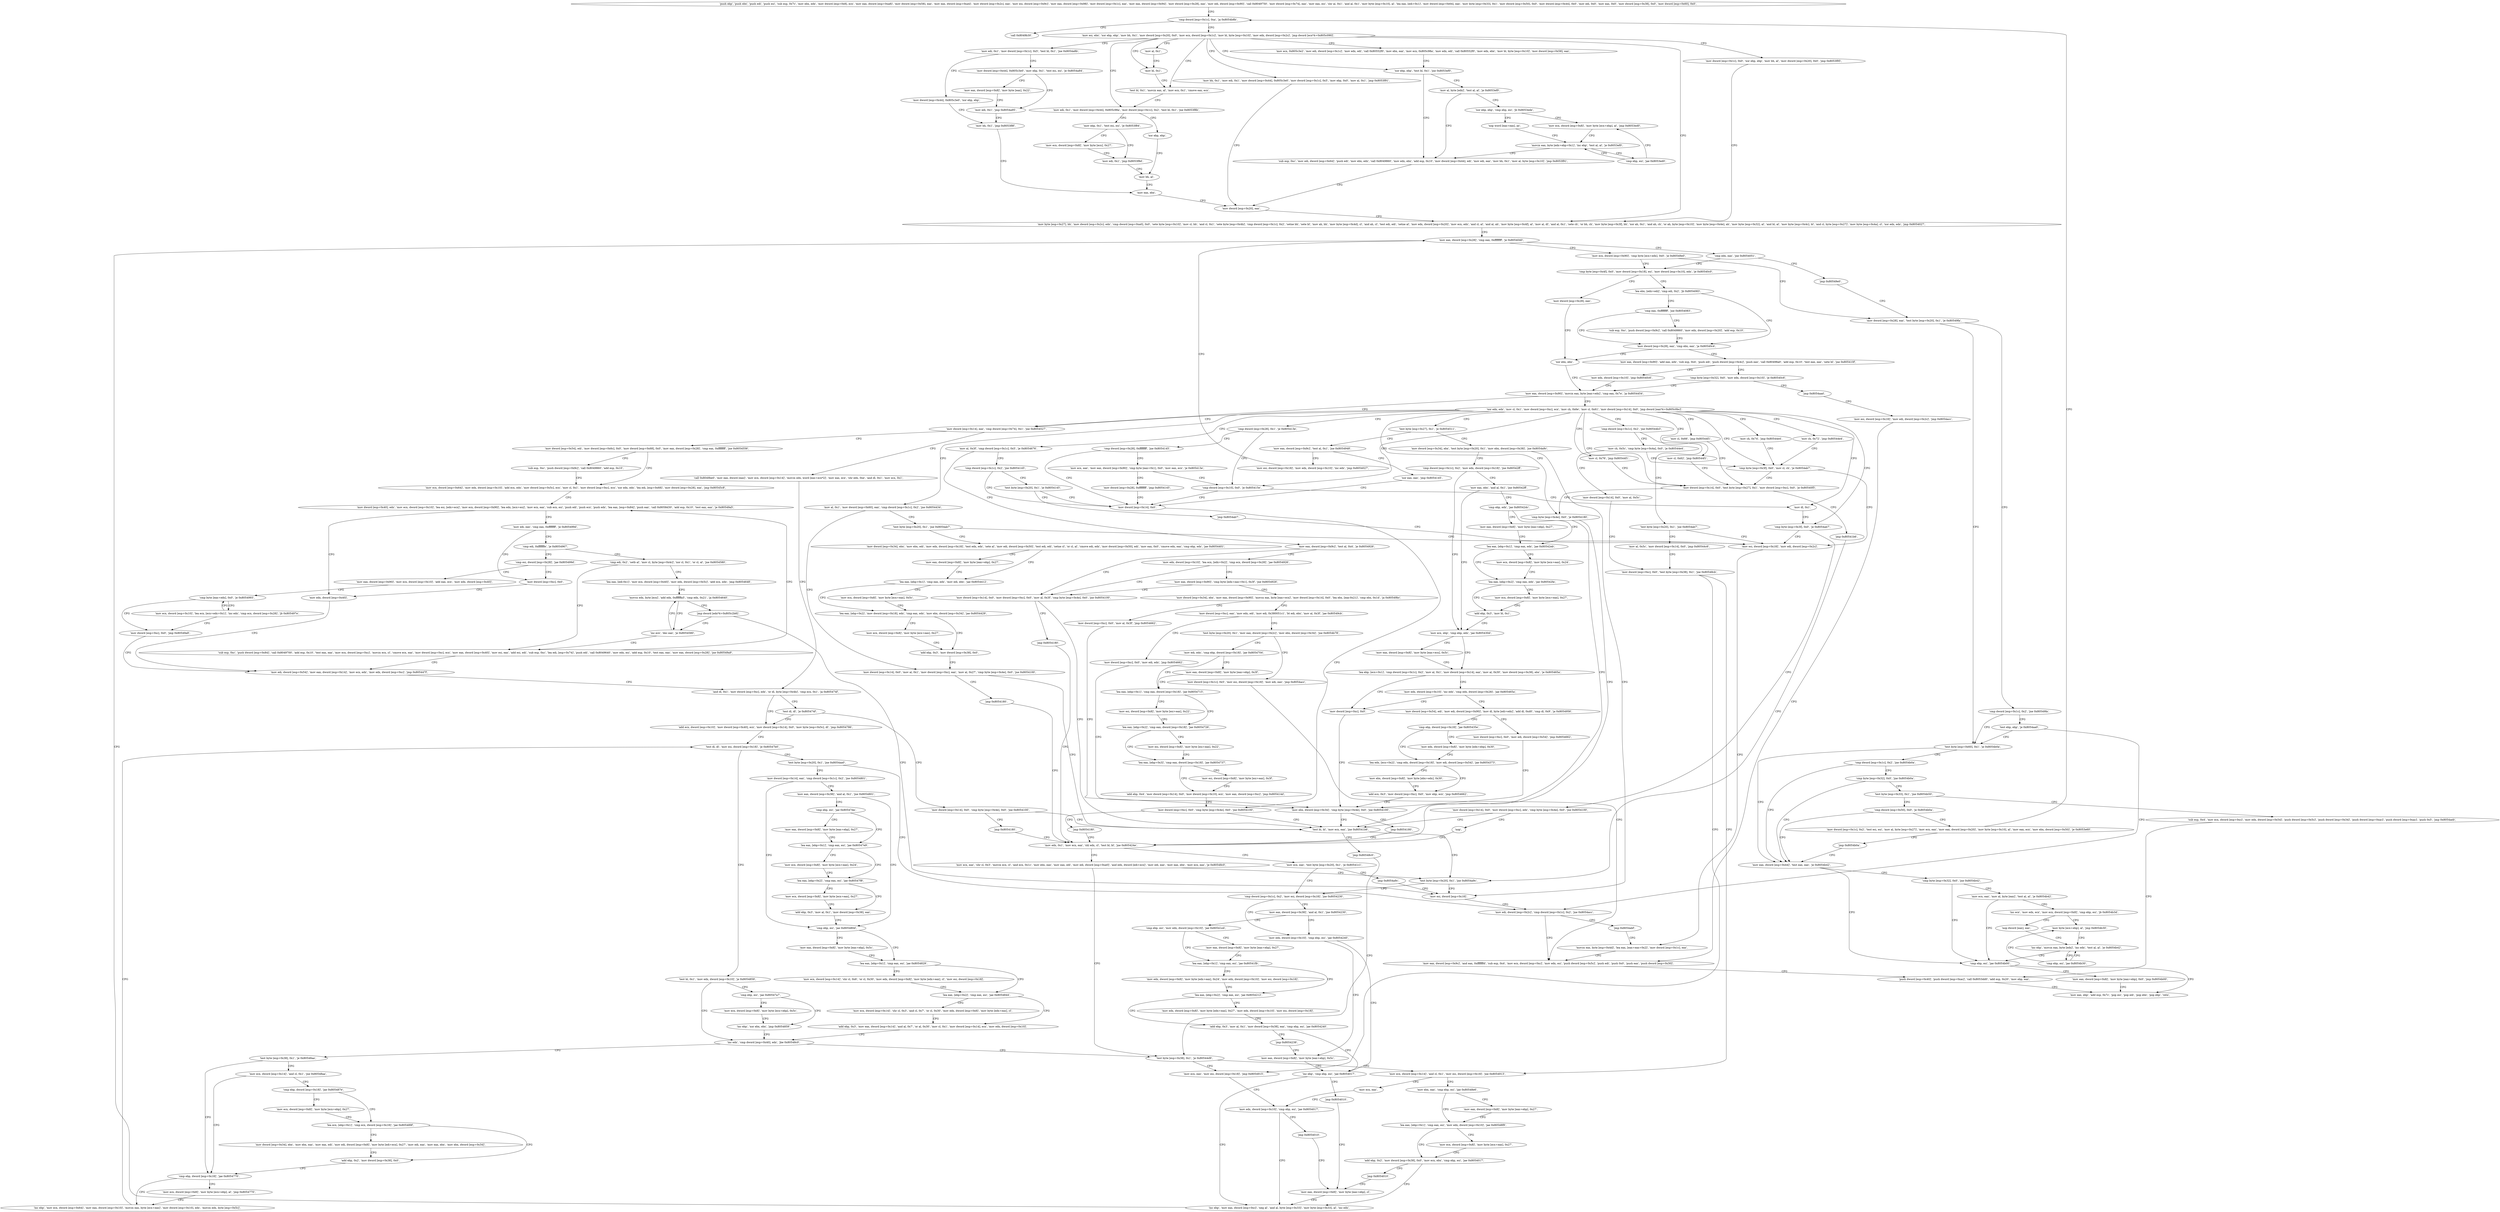 digraph "func" {
"134561232" [label = "'push ebp', 'push ebx', 'push edi', 'push esi', 'sub esp, 0x7c', 'mov ebx, edx', 'mov dword [esp+0x8], ecx', 'mov eax, dword [esp+0xa8]', 'mov dword [esp+0x58], eax', 'mov eax, dword [esp+0xa4]', 'mov dword [esp+0x2c], eax', 'mov esi, dword [esp+0x9c]', 'mov eax, dword [esp+0x98]', 'mov dword [esp+0x1c], eax', 'mov eax, dword [esp+0x94]', 'mov dword [esp+0x28], eax', 'mov edi, dword [esp+0x90]', 'call 0x8049750', 'mov dword [esp+0x74], eax', 'mov eax, esi', 'shr al, 0x1', 'and al, 0x1', 'mov byte [esp+0x10], al', 'lea eax, [edi+0x1]', 'mov dword [esp+0x64], eax', 'mov byte [esp+0x33], 0x1', 'mov dword [esp+0x50], 0x0', 'mov dword [esp+0x44], 0x0', 'mov edi, 0x0', 'mov eax, 0x0', 'mov dword [esp+0x38], 0x0', 'mov dword [esp+0x60], 0x0', " ]
"134561376" [label = "'cmp dword [esp+0x1c], 0xa', 'ja 0x8054b8b', " ]
"134564747" [label = "'call 0x8049b30', " ]
"134561387" [label = "'mov esi, ebx', 'xor ebp, ebp', 'mov bh, 0x1', 'mov dword [esp+0x20], 0x0', 'mov ecx, dword [esp+0x1c]', 'mov bl, byte [esp+0x10]', 'mov edx, dword [esp+0x2c]', 'jmp dword [ecx*4+0x805c090]', " ]
"134561420" [label = "'mov ecx, 0x805c3e2', 'mov edi, dword [esp+0x1c]', 'mov edx, edi', 'call 0x80552f0', 'mov ebx, eax', 'mov ecx, 0x805c98a', 'mov edx, edi', 'call 0x80552f0', 'mov edx, ebx', 'mov bl, byte [esp+0x10]', 'mov dword [esp+0x58], eax', " ]
"134561460" [label = "'xor ebp, ebp', 'test bl, 0x1', 'jne 0x8053ef0', " ]
"134561554" [label = "'mov bh, 0x1', 'mov edi, 0x1', 'mov dword [esp+0x44], 0x805c3e0', 'mov dword [esp+0x1c], 0x5', 'mov ebp, 0x0', 'mov al, 0x1', 'jmp 0x8053f91', " ]
"134561586" [label = "'mov dword [esp+0x1c], 0x0', 'xor ebp, ebp', 'mov bh, al', 'mov dword [esp+0x20], 0x0', 'jmp 0x8053f95', " ]
"134561608" [label = "'mov al, 0x1', " ]
"134561610" [label = "'mov bl, 0x1', " ]
"134561612" [label = "'test bl, 0x1', 'movzx eax, al', 'mov ecx, 0x1', 'cmove eax, ecx', " ]
"134561626" [label = "'mov edi, 0x1', 'mov dword [esp+0x44], 0x805c98a', 'mov dword [esp+0x1c], 0x2', 'test bl, 0x1', 'jne 0x8053f8b', " ]
"134561685" [label = "'mov byte [esp+0x27], bh', 'mov dword [esp+0x2c], edx', 'cmp dword [esp+0xa0], 0x0', 'sete byte [esp+0x10]', 'mov cl, bh', 'and cl, 0x1', 'sete byte [esp+0x4b]', 'cmp dword [esp+0x1c], 0x2', 'setne bh', 'sete bl', 'mov ah, bh', 'mov byte [esp+0x4d], cl', 'and ah, cl', 'test edi, edi', 'setne al', 'mov edx, dword [esp+0x20]', 'mov ecx, edx', 'and cl, al', 'and al, ah', 'mov byte [esp+0x4f], al', 'mov al, dl', 'and al, 0x1', 'sete ch', 'or bh, ch', 'mov byte [esp+0x3f], bh', 'xor ah, 0x1', 'and ah, ch', 'or ah, byte [esp+0x10]', 'mov byte [esp+0x4e], ah', 'mov byte [esp+0x32], al', 'and bl, al', 'mov byte [esp+0x4c], bl', 'and cl, byte [esp+0x27]', 'mov byte [esp+0x4a], cl', 'xor edx, edx', 'jmp 0x8054027', " ]
"134564442" [label = "'mov edi, 0x1', 'mov dword [esp+0x1c], 0x5', 'test bl, 0x1', 'jne 0x8054a8b', " ]
"134561520" [label = "'sub esp, 0xc', 'mov edi, dword [esp+0x64]', 'push edi', 'mov ebx, edx', 'call 0x8049860', 'mov edx, ebx', 'add esp, 0x10', 'mov dword [esp+0x44], edi', 'mov edi, eax', 'mov bh, 0x1', 'mov al, byte [esp+0x10]', 'jmp 0x8053f91', " ]
"134561467" [label = "'mov al, byte [edx]', 'test al, al', 'je 0x8053ef0', " ]
"134561681" [label = "'mov dword [esp+0x20], eax', " ]
"134561675" [label = "'xor ebp, ebp', " ]
"134561652" [label = "'mov ebp, 0x1', 'test esi, esi', 'je 0x8053f84', " ]
"134561831" [label = "'mov eax, dword [esp+0x28]', 'cmp eax, 0xffffffff', 'je 0x8054040', " ]
"134564491" [label = "'mov dword [esp+0x44], 0x805c3e0', 'xor ebp, ebp', " ]
"134564460" [label = "'mov dword [esp+0x44], 0x805c3e0', 'mov ebp, 0x1', 'test esi, esi', 'je 0x8054a84', " ]
"134561473" [label = "'xor ebp, ebp', 'cmp ebp, esi', 'jb 0x8053ede', " ]
"134561677" [label = "'mov bh, al', " ]
"134561668" [label = "'mov edi, 0x1', 'jmp 0x8053f8d', " ]
"134561661" [label = "'mov ecx, dword [esp+0x8]', 'mov byte [ecx], 0x27', " ]
"134561856" [label = "'mov ecx, dword [esp+0x90]', 'cmp byte [ecx+edx], 0x0', 'je 0x80549e0', " ]
"134561840" [label = "'cmp edx, eax', 'jne 0x8054051', " ]
"134564501" [label = "'mov bh, 0x1', 'jmp 0x8053f8f', " ]
"134564484" [label = "'mov edi, 0x1', 'jmp 0x8054a95', " ]
"134564477" [label = "'mov eax, dword [esp+0x8]', 'mov byte [eax], 0x22', " ]
"134561502" [label = "'mov ecx, dword [esp+0x8]', 'mov byte [ecx+ebp], al', 'jmp 0x8053ed0', " ]
"134561479" [label = "'nop word [eax+eax], ax', " ]
"134564320" [label = "'mov dword [esp+0x28], eax', 'test byte [esp+0x20], 0x1', 'je 0x80549fa', " ]
"134561873" [label = "'cmp byte [esp+0x4f], 0x0', 'mov dword [esp+0x18], esi', 'mov dword [esp+0x10], edx', 'je 0x80540c0', " ]
"134561844" [label = "'jmp 0x80549e0', " ]
"134561679" [label = "'mov eax, ebx', " ]
"134561488" [label = "'movzx eax, byte [edx+ebp+0x1]', 'inc ebp', 'test al, al', 'je 0x8053ef0', " ]
"134564346" [label = "'test byte [esp+0x60], 0x1', 'je 0x8054b0a', " ]
"134564331" [label = "'cmp dword [esp+0x1c], 0x2', 'jne 0x80549fa', " ]
"134561984" [label = "'mov dword [esp+0x28], eax', " ]
"134561888" [label = "'lea ebx, [edx+edi]', 'cmp edi, 0x2', 'jb 0x8054083', " ]
"134561498" [label = "'cmp ebp, esi', 'jae 0x8053ed0', " ]
"134564618" [label = "'mov eax, dword [esp+0x44]', 'test eax, eax', 'je 0x8054b42', " ]
"134564357" [label = "'cmp dword [esp+0x1c], 0x2', 'jne 0x8054b0a', " ]
"134564338" [label = "'test ebp, ebp', 'je 0x8054aa0', " ]
"134561988" [label = "'xor ebx, ebx', " ]
"134561923" [label = "'mov dword [esp+0x28], eax', 'cmp ebx, eax', 'ja 0x80540c4', " ]
"134561896" [label = "'cmp eax, 0xffffffff', 'jne 0x8054083', " ]
"134564674" [label = "'cmp ebp, esi', 'jae 0x8054b00', " ]
"134564626" [label = "'cmp byte [esp+0x32], 0x0', 'jne 0x8054b42', " ]
"134564368" [label = "'cmp byte [esp+0x32], 0x0', 'jne 0x8054b0a', " ]
"134564512" [label = "'mov edi, dword [esp+0x2c]', 'cmp dword [esp+0x1c], 0x2', 'jne 0x8054acc', " ]
"134562900" [label = "'mov dword [esp+0x14], eax', 'cmp dword [esp+0x74], 0x1', 'jne 0x8054527', " ]
"134563111" [label = "'mov dword [esp+0x54], edi', 'mov dword [esp+0x6c], 0x0', 'mov dword [esp+0x68], 0x0', 'mov eax, dword [esp+0x28]', 'cmp eax, 0xffffffff', 'jne 0x8054556', " ]
"134562915" [label = "'call 0x8049be0', 'mov eax, dword [eax]', 'mov ecx, dword [esp+0x14]', 'movzx edx, word [eax+ecx*2]', 'mov eax, ecx', 'shr edx, 0xe', 'and dl, 0x1', 'mov ecx, 0x1', " ]
"134562010" [label = "'xor edx, edx', 'mov cl, 0x1', 'mov dword [esp+0xc], ecx', 'mov ch, 0x6e', 'mov cl, 0x61', 'mov dword [esp+0x14], 0x0', 'jmp dword [eax*4+0x805c0bc]', " ]
"134562037" [label = "'cmp byte [esp+0x4e], 0x0', 'je 0x8054180', " ]
"134562069" [label = "'cmp dword [esp+0x28], 0x1', 'je 0x805413e', " ]
"134562110" [label = "'cmp dword [esp+0x10], 0x0', 'je 0x805415e', " ]
"134562142" [label = "'mov dl, 0x1', " ]
"134562144" [label = "'cmp byte [esp+0x3f], 0x0', 'je 0x8054ab7', " ]
"134562400" [label = "'cmp dword [esp+0x1c], 0x2', 'jne 0x80544b3', " ]
"134562437" [label = "'mov cl, 0x66', 'jmp 0x80544f1', " ]
"134562444" [label = "'mov ch, 0x74', 'jmp 0x80544e4', " ]
"134562451" [label = "'mov cl, 0x62', 'jmp 0x80544f1', " ]
"134562458" [label = "'mov ch, 0x72', 'jmp 0x80544e4', " ]
"134562465" [label = "'test byte [esp+0x27], 0x1', 'je 0x8054511', " ]
"134562693" [label = "'mov al, 0x3f', 'cmp dword [esp+0x1c], 0x5', 'je 0x8054676', " ]
"134562733" [label = "'mov cl, 0x76', 'jmp 0x80544f1', " ]
"134562740" [label = "'mov al, 0x1', 'mov dword [esp+0x60], eax', 'cmp dword [esp+0x1c], 0x2', 'jne 0x8054434', " ]
"134563044" [label = "'cmp byte [esp+0x3f], 0x0', 'mov cl, ch', 'je 0x8054ab7', " ]
"134563057" [label = "'mov dword [esp+0x14], 0x0', 'test byte [esp+0x27], 0x1', 'mov dword [esp+0xc], 0x0', 'je 0x80540f5', " ]
"134561931" [label = "'mov eax, dword [esp+0x90]', 'add eax, edx', 'sub esp, 0x4', 'push edi', 'push dword [esp+0x4c]', 'push eax', 'call 0x80498a0', 'add esp, 0x10', 'test eax, eax', 'sete bl', 'jne 0x805410f', " ]
"134561901" [label = "'sub esp, 0xc', 'push dword [esp+0x9c]', 'call 0x8049860', 'mov edx, dword [esp+0x20]', 'add esp, 0x10', " ]
"134564608" [label = "'mov eax, ebp', 'add esp, 0x7c', 'pop esi', 'pop edi', 'pop ebx', 'pop ebp', 'retn', " ]
"134564678" [label = "'mov eax, dword [esp+0x8]', 'mov byte [eax+ebp], 0x0', 'jmp 0x8054b00', " ]
"134564633" [label = "'mov ecx, eax', 'mov al, byte [eax]', 'test al, al', 'je 0x8054b42', " ]
"134564379" [label = "'test byte [esp+0x33], 0x1', 'jne 0x8054b50', " ]
"134564556" [label = "'mov eax, dword [esp+0x9c]', 'and eax, 0xfffffffd', 'sub esp, 0x4', 'mov ecx, dword [esp+0xc]', 'mov edx, esi', 'push dword [esp+0x5c]', 'push edi', 'push 0x0', 'push eax', 'push dword [esp+0x30]', " ]
"134564523" [label = "'jmp 0x8054abf', " ]
"134563158" [label = "'mov ecx, dword [esp+0x64]', 'mov edx, dword [esp+0x10]', 'add ecx, edx', 'mov dword [esp+0x5c], ecx', 'mov cl, 0x1', 'mov dword [esp+0xc], ecx', 'xor edx, edx', 'lea edi, [esp+0x68]', 'mov dword [esp+0x28], eax', 'jmp 0x80545c8', " ]
"134563140" [label = "'sub esp, 0xc', 'push dword [esp+0x9c]', 'call 0x8049860', 'add esp, 0x10', " ]
"134562943" [label = "'and dl, 0x1', 'mov dword [esp+0xc], edx', 'or dl, byte [esp+0x4b]', 'cmp ecx, 0x1', 'ja 0x805474f', " ]
"134562176" [label = "'mov edx, 0x1', 'mov ecx, eax', 'shl edx, cl', 'test bl, bl', 'jne 0x805424e', " ]
"134562048" [label = "'test bl, bl', 'mov ecx, eax', 'jne 0x80541b6', " ]
"134562076" [label = "'cmp dword [esp+0x28], 0xffffffff', 'jne 0x8054145', " ]
"134562117" [label = "'mov dword [esp+0x14], 0x0', " ]
"134564535" [label = "'mov esi, dword [esp+0x18]', 'mov edi, dword [esp+0x2c]', " ]
"134562155" [label = "'mov dword [esp+0x14], 0x0', 'mov dword [esp+0xc], edx', 'cmp byte [esp+0x4e], 0x0', 'jne 0x8054100', " ]
"134562995" [label = "'mov ch, 0x5c', 'cmp byte [esp+0x4a], 0x0', 'je 0x80544e4', " ]
"134562411" [label = "'test byte [esp+0x20], 0x1', 'jne 0x8054ab7', " ]
"134563089" [label = "'mov eax, dword [esp+0x9c]', 'test al, 0x1', 'jne 0x8054948', " ]
"134562476" [label = "'mov dword [esp+0x34], ebx', 'test byte [esp+0x20], 0x1', 'mov ebx, dword [esp+0x38]', 'jne 0x8054a9c', " ]
"134563446" [label = "'mov eax, dword [esp+0x9c]', 'test al, 0x4', 'je 0x8054926', " ]
"134562706" [label = "'cmp dword [esp+0x1c], 0x2', 'jne 0x8054145', " ]
"134562868" [label = "'mov dword [esp+0x14], 0x0', 'mov al, 0x1', 'mov dword [esp+0xc], eax', 'mov al, 0x27', 'cmp byte [esp+0x4e], 0x0', 'jne 0x8054100', " ]
"134562753" [label = "'test byte [esp+0x20], 0x1', 'jne 0x8054ab7', " ]
"134563084" [label = "'jmp 0x80541b6', " ]
"134561990" [label = "'mov eax, dword [esp+0x90]', 'movzx eax, byte [eax+edx]', 'cmp eax, 0x7e', 'ja 0x8054454', " ]
"134562063" [label = "'mov edx, dword [esp+0x10]', 'jmp 0x80540c6', " ]
"134561964" [label = "'cmp byte [esp+0x32], 0x0', 'mov edx, dword [esp+0x10]', 'je 0x80540c6', " ]
"134564641" [label = "'inc ecx', 'mov edx, ecx', 'mov ecx, dword [esp+0x8]', 'cmp ebp, esi', 'jb 0x8054b3d', " ]
"134564688" [label = "'sub esp, 0x4', 'mov ecx, dword [esp+0xc]', 'mov edx, dword [esp+0x54]', 'push dword [esp+0x5c]', 'push dword [esp+0x34]', 'push dword [esp+0xac]', 'push dword [esp+0xac]', 'push 0x5', 'jmp 0x8054aeb', " ]
"134564390" [label = "'cmp dword [esp+0x50], 0x0', 'je 0x8054b0a', " ]
"134564587" [label = "'push dword [esp+0x40]', 'push dword [esp+0xac]', 'call 0x8053dd0', 'add esp, 0x20', 'mov ebp, eax', " ]
"134564543" [label = "'movzx eax, byte [esp+0x4d]', 'lea eax, [eax+eax+0x2]', 'mov dword [esp+0x1c], eax', " ]
"134563272" [label = "'mov dword [esp+0x40], edx', 'mov ecx, dword [esp+0x10]', 'lea esi, [edx+ecx]', 'mov ecx, dword [esp+0x90]', 'lea edx, [ecx+esi]', 'mov ecx, eax', 'sub ecx, esi', 'push edi', 'push ecx', 'push edx', 'lea eax, [esp+0x84]', 'push eax', 'call 0x8058d30', 'add esp, 0x10', 'test eax, eax', 'je 0x80549a5', " ]
"134563663" [label = "'add ecx, dword [esp+0x10]', 'mov dword [esp+0x40], ecx', 'mov dword [esp+0x14], 0x0', 'mov byte [esp+0x5c], dl', 'jmp 0x8054786', " ]
"134563718" [label = "'test dl, dl', 'mov esi, dword [esp+0x18]', 'je 0x80547b0', " ]
"134562963" [label = "'test dl, dl', 'je 0x805474f', " ]
"134562971" [label = "'mov dword [esp+0x14], 0x0', 'cmp byte [esp+0x4e], 0x0', 'jne 0x8054100', " ]
"134562382" [label = "'mov ecx, eax', 'test byte [esp+0x20], 0x1', 'je 0x80541c1', " ]
"134562193" [label = "'mov ecx, eax', 'shr cl, 0x3', 'movzx ecx, cl', 'and ecx, 0x1c', 'mov ebx, eax', 'mov eax, edi', 'mov edi, dword [esp+0xa0]', 'and edx, dword [edi+ecx]', 'mov edi, eax', 'mov eax, ebx', 'mov ecx, eax', 'je 0x80548c0', " ]
"134562230" [label = "'test byte [esp+0x20], 0x1', 'jne 0x8054a9c', " ]
"134562058" [label = "'jmp 0x80548c0', " ]
"134562083" [label = "'mov ecx, eax', 'mov eax, dword [esp+0x90]', 'cmp byte [eax+0x1], 0x0', 'mov eax, ecx', 'je 0x805413e', " ]
"134562125" [label = "'mov dword [esp+0xc], 0x0', 'cmp byte [esp+0x4e], 0x0', 'jne 0x8054100', " ]
"134562174" [label = "'nop', " ]
"134563004" [label = "'mov dword [esp+0x14], 0x0', 'mov al, 0x5c', " ]
"134562422" [label = "'mov al, 0x5c', 'mov dword [esp+0x14], 0x0', 'jmp 0x80544c6', " ]
"134564168" [label = "'mov esi, dword [esp+0x18]', 'mov edx, dword [esp+0x10]', 'inc edx', 'jmp 0x8054027', " ]
"134563104" [label = "'xor eax, eax', 'jmp 0x8054145', " ]
"134564508" [label = "'mov esi, dword [esp+0x18]', " ]
"134562495" [label = "'cmp dword [esp+0x1c], 0x2', 'mov edx, dword [esp+0x18]', 'jne 0x80542ff', " ]
"134564134" [label = "'mov dword [esp+0x14], 0x0', 'mov dword [esp+0xc], 0x0', 'mov al, 0x3f', 'cmp byte [esp+0x4e], 0x0', 'jne 0x8054100', " ]
"134563461" [label = "'mov edx, dword [esp+0x10]', 'lea ecx, [edx+0x2]', 'cmp ecx, dword [esp+0x28]', 'jae 0x8054926', " ]
"134562717" [label = "'test byte [esp+0x20], 0x1', 'je 0x8054145', " ]
"134562895" [label = "'jmp 0x8054180', " ]
"134562764" [label = "'mov dword [esp+0x34], ebx', 'mov ebx, edi', 'mov edx, dword [esp+0x18]', 'test edx, edx', 'sete al', 'mov edi, dword [esp+0x50]', 'test edi, edi', 'setne cl', 'or cl, al', 'cmove edi, edx', 'mov dword [esp+0x50], edi', 'mov eax, 0x0', 'cmove edx, eax', 'cmp ebp, edx', 'jae 0x8054401', " ]
"134561975" [label = "'jmp 0x8054aad', " ]
"134564669" [label = "'mov byte [ecx+ebp], al', 'jmp 0x8054b30', " ]
"134564652" [label = "'nop dword [eax], eax', " ]
"134564401" [label = "'mov dword [esp+0x1c], 0x2', 'test esi, esi', 'mov al, byte [esp+0x27]', 'mov ecx, eax', 'mov eax, dword [esp+0x20]', 'mov byte [esp+0x10], al', 'mov eax, ecx', 'mov ebx, dword [esp+0x50]', 'je 0x8053e60', " ]
"134564261" [label = "'mov edx, dword [esp+0x40]', " ]
"134563324" [label = "'mov edi, eax', 'cmp eax, 0xffffffff', 'je 0x805499d', " ]
"134563760" [label = "'test byte [esp+0x20], 0x1', 'jne 0x8054aa0', " ]
"134563726" [label = "'test bl, 0x1', 'mov edx, dword [esp+0x10]', 'je 0x8054859', " ]
"134562990" [label = "'jmp 0x8054180', " ]
"134562241" [label = "'cmp dword [esp+0x1c], 0x2', 'mov esi, dword [esp+0x18]', 'jne 0x8054230', " ]
"134562395" [label = "'jmp 0x8054a9c', " ]
"134564032" [label = "'test byte [esp+0x38], 0x1', 'je 0x80544d9', " ]
"134562100" [label = "'mov dword [esp+0x28], 0xffffffff', 'jmp 0x8054145', " ]
"134562140" [label = "'jmp 0x8054180', " ]
"134563014" [label = "'mov dword [esp+0xc], 0x0', 'test byte [esp+0x38], 0x1', 'jne 0x80548cb', " ]
"134562559" [label = "'mov ecx, ebp', 'cmp ebp, edx', 'jae 0x805430d', " ]
"134562506" [label = "'mov eax, ebx', 'and al, 0x1', 'jne 0x80542ff', " ]
"134564163" [label = "'jmp 0x8054180', " ]
"134563478" [label = "'mov eax, dword [esp+0x90]', 'cmp byte [edx+eax+0x1], 0x3f', 'jne 0x8054926', " ]
"134562728" [label = "'jmp 0x8054ab7', " ]
"134562817" [label = "'lea eax, [ebp+0x1]', 'cmp eax, edx', 'mov edi, ebx', 'jae 0x8054412', " ]
"134562809" [label = "'mov eax, dword [esp+0x8]', 'mov byte [eax+ebp], 0x27', " ]
"134564525" [label = "'mov esi, dword [esp+0x18]', 'mov edi, dword [esp+0x2c]', 'jmp 0x8054acc', " ]
"134564656" [label = "'inc ebp', 'movzx eax, byte [edx]', 'inc edx', 'test al, al', 'je 0x8054b42', " ]
"134564437" [label = "'jmp 0x8054b0a', " ]
"134564265" [label = "'mov edi, dword [esp+0x54]', 'mov eax, dword [esp+0x14]', 'mov ecx, edx', 'mov edx, dword [esp+0xc]', 'jmp 0x805447f', " ]
"134564253" [label = "'mov dword [esp+0xc], 0x0', " ]
"134563335" [label = "'cmp edi, 0xfffffffe', 'je 0x8054967', " ]
"134563771" [label = "'mov dword [esp+0x14], eax', 'cmp dword [esp+0x1c], 0x2', 'jne 0x8054801', " ]
"134563929" [label = "'inc edx', 'cmp dword [esp+0x40], edx', 'jbe 0x80548c0', " ]
"134563739" [label = "'cmp ebp, esi', 'jae 0x80547a7', " ]
"134562352" [label = "'mov edx, dword [esp+0x10]', 'cmp ebp, esi', 'jae 0x8054240', " ]
"134562252" [label = "'mov eax, dword [esp+0x38]', 'and al, 0x1', 'jne 0x8054230', " ]
"134563033" [label = "'mov ecx, eax', 'mov esi, dword [esp+0x18]', 'jmp 0x8054915', " ]
"134564043" [label = "'mov ecx, dword [esp+0x14]', 'and cl, 0x1', 'mov esi, dword [esp+0x18]', 'jne 0x8054913', " ]
"134564115" [label = "'mov ecx, eax', " ]
"134564056" [label = "'mov ebx, eax', 'cmp ebp, esi', 'jae 0x80548e6', " ]
"134564117" [label = "'mov edx, dword [esp+0x10]', 'cmp ebp, esi', 'jae 0x8054017', " ]
"134562573" [label = "'lea ebp, [ecx+0x1]', 'cmp dword [esp+0x1c], 0x2', 'mov al, 0x1', 'mov dword [esp+0x14], eax', 'mov al, 0x30', 'mov dword [esp+0x38], ebx', 'je 0x805465a', " ]
"134562565" [label = "'mov eax, dword [esp+0x8]', 'mov byte [eax+ecx], 0x5c', " ]
"134562512" [label = "'cmp ebp, edx', 'jae 0x80542dc', " ]
"134563496" [label = "'mov dword [esp+0x34], ebx', 'mov eax, dword [esp+0x90]', 'movsx eax, byte [eax+ecx]', 'mov dword [esp+0x14], 0x0', 'lea ebx, [eax-0x21]', 'cmp ebx, 0x1d', 'ja 0x80549bc', " ]
"134562834" [label = "'lea eax, [ebp+0x2]', 'mov dword [esp+0x18], edx', 'cmp eax, edx', 'mov ebx, dword [esp+0x34]', 'jae 0x8054429', " ]
"134562826" [label = "'mov ecx, dword [esp+0x8]', 'mov byte [ecx+eax], 0x5c', " ]
"134564665" [label = "'cmp ebp, esi', 'jae 0x8054b30', " ]
"134564199" [label = "'cmp esi, dword [esp+0x28]', 'jae 0x805499d', " ]
"134563344" [label = "'cmp edi, 0x2', 'setb al', 'mov cl, byte [esp+0x4c]', 'xor cl, 0x1', 'or cl, al', 'jne 0x8054580', " ]
"134563841" [label = "'cmp ebp, esi', 'jae 0x805480d', " ]
"134563782" [label = "'mov eax, dword [esp+0x38]', 'and al, 0x1', 'jne 0x8054801', " ]
"134563936" [label = "'test byte [esp+0x38], 0x1', 'je 0x80548aa', " ]
"134563751" [label = "'inc ebp', 'xor ebx, ebx', 'jmp 0x8054859', " ]
"134563743" [label = "'mov ecx, dword [esp+0x8]', 'mov byte [ecx+ebp], 0x5c', " ]
"134562368" [label = "'inc ebp', 'cmp ebp, esi', 'jae 0x8054017', " ]
"134562360" [label = "'mov eax, dword [esp+0x8]', 'mov byte [eax+ebp], 0x5c', " ]
"134562260" [label = "'cmp ebp, esi', 'mov edx, dword [esp+0x10]', 'jae 0x80541e4', " ]
"134564070" [label = "'lea eax, [ebp+0x1]', 'cmp eax, esi', 'mov edx, dword [esp+0x10]', 'jae 0x80548f9', " ]
"134564062" [label = "'mov eax, dword [esp+0x8]', 'mov byte [eax+ebp], 0x27', " ]
"134561815" [label = "'inc ebp', 'mov eax, dword [esp+0xc]', 'neg al', 'and al, byte [esp+0x33]', 'mov byte [esp+0x33], al', 'inc edx', " ]
"134564129" [label = "'jmp 0x8054010', " ]
"134563418" [label = "'mov dword [esp+0xc], 0x0', " ]
"134562599" [label = "'mov edx, dword [esp+0x10]', 'inc edx', 'cmp edx, dword [esp+0x28]', 'jae 0x805465a', " ]
"134562524" [label = "'lea eax, [ebp+0x1]', 'cmp eax, edx', 'jae 0x80542eb', " ]
"134562516" [label = "'mov eax, dword [esp+0x8]', 'mov byte [eax+ebp], 0x27', " ]
"134564284" [label = "'mov dword [esp+0xc], 0x0', 'mov al, 0x3f', 'jmp 0x8054662', " ]
"134563531" [label = "'mov dword [esp+0xc], eax', 'mov edx, edi', 'mov edi, 0x380051c1', 'bt edi, ebx', 'mov al, 0x3f', 'jae 0x80549cb', " ]
"134562857" [label = "'add ebp, 0x3', 'mov dword [esp+0x38], 0x0', " ]
"134562849" [label = "'mov ecx, dword [esp+0x8]', 'mov byte [ecx+eax], 0x27', " ]
"134564205" [label = "'mov eax, dword [esp+0x90]', 'mov ecx, dword [esp+0x10]', 'add eax, ecx', 'mov edx, dword [esp+0x40]', " ]
"134563200" [label = "'sub esp, 0xc', 'push dword [esp+0x84]', 'call 0x8049700', 'add esp, 0x10', 'test eax, eax', 'mov ecx, dword [esp+0xc]', 'movzx ecx, cl', 'cmove ecx, eax', 'mov dword [esp+0xc], ecx', 'mov eax, dword [esp+0x40]', 'mov esi, eax', 'add esi, edi', 'sub esp, 0xc', 'lea edi, [esp+0x74]', 'push edi', 'call 0x8049640', 'mov edx, esi', 'add esp, 0x10', 'test eax, eax', 'mov eax, dword [esp+0x28]', 'jne 0x80549a9', " ]
"134563365" [label = "'lea eax, [edi-0x1]', 'mov ecx, dword [esp+0x40]', 'mov edx, dword [esp+0x5c]', 'add ecx, edx', 'jmp 0x8054648', " ]
"134563853" [label = "'lea eax, [ebp+0x1]', 'cmp eax, esi', 'jae 0x8054829', " ]
"134563845" [label = "'mov eax, dword [esp+0x8]', 'mov byte [eax+ebp], 0x5c', " ]
"134563790" [label = "'cmp ebp, esi', 'jae 0x80547da', " ]
"134564010" [label = "'cmp ebp, dword [esp+0x18]', 'jae 0x8054770', " ]
"134563943" [label = "'mov ecx, dword [esp+0x14]', 'and cl, 0x1', 'jne 0x80548aa', " ]
"134562377" [label = "'jmp 0x8054010', " ]
"134562276" [label = "'lea eax, [ebp+0x1]', 'cmp eax, esi', 'jae 0x80541fb', " ]
"134562268" [label = "'mov eax, dword [esp+0x8]', 'mov byte [eax+ebp], 0x27', " ]
"134561808" [label = "'mov eax, dword [esp+0x8]', 'mov byte [eax+ebp], cl', " ]
"134564089" [label = "'add ebp, 0x2', 'mov dword [esp+0x38], 0x0', 'mov ecx, ebx', 'cmp ebp, esi', 'jae 0x8054017', " ]
"134564081" [label = "'mov ecx, dword [esp+0x8]', 'mov byte [ecx+eax], 0x27', " ]
"134563426" [label = "'mov ebx, dword [esp+0x34]', 'cmp byte [esp+0x4e], 0x0', 'jne 0x8054100', " ]
"134562614" [label = "'mov dword [esp+0x54], edi', 'mov edi, dword [esp+0x90]', 'mov dl, byte [edi+edx]', 'add dl, 0xd0', 'cmp dl, 0x9', 'ja 0x8054956', " ]
"134562539" [label = "'lea eax, [ebp+0x2]', 'cmp eax, edx', 'jae 0x80542fa', " ]
"134562531" [label = "'mov ecx, dword [esp+0x8]', 'mov byte [ecx+eax], 0x24', " ]
"134564299" [label = "'mov dword [esp+0xc], 0x0', 'mov edi, edx', 'jmp 0x8054662', " ]
"134563553" [label = "'test byte [esp+0x20], 0x1', 'mov eax, dword [esp+0x2c]', 'mov ebx, dword [esp+0x34]', 'jne 0x8054b78', " ]
"134564222" [label = "'cmp byte [eax+edx], 0x0', 'je 0x8054993', " ]
"134563400" [label = "'movsx edx, byte [ecx]', 'add edx, 0xffffffa5', 'cmp edx, 0x21', 'ja 0x8054640', " ]
"134563881" [label = "'lea eax, [ebp+0x2]', 'cmp eax, esi', 'jae 0x8054844', " ]
"134563860" [label = "'mov ecx, dword [esp+0x14]', 'shr cl, 0x6', 'or cl, 0x30', 'mov edx, dword [esp+0x8]', 'mov byte [edx+eax], cl', 'mov esi, dword [esp+0x18]', " ]
"134563802" [label = "'lea eax, [ebp+0x1]', 'cmp eax, esi', 'jae 0x80547e9', " ]
"134563794" [label = "'mov eax, dword [esp+0x8]', 'mov byte [eax+ebp], 0x27', " ]
"134563696" [label = "'inc ebp', 'mov ecx, dword [esp+0x64]', 'mov eax, dword [esp+0x10]', 'movzx eax, byte [ecx+eax]', 'mov dword [esp+0x10], edx', 'movzx edx, byte [esp+0x5c]', " ]
"134564020" [label = "'mov ecx, dword [esp+0x8]', 'mov byte [ecx+ebp], al', 'jmp 0x8054770', " ]
"134563952" [label = "'cmp ebp, dword [esp+0x18]', 'jae 0x805487e', " ]
"134562299" [label = "'lea eax, [ebp+0x2]', 'cmp eax, esi', 'jae 0x8054212', " ]
"134562283" [label = "'mov edx, dword [esp+0x8]', 'mov byte [edx+eax], 0x24', 'mov edx, dword [esp+0x10]', 'mov esi, dword [esp+0x18]', " ]
"134564110" [label = "'jmp 0x8054010', " ]
"134563441" [label = "'jmp 0x8054180', " ]
"134564182" [label = "'mov dword [esp+0xc], 0x0', 'mov edi, dword [esp+0x54]', 'jmp 0x8054662', " ]
"134562640" [label = "'cmp ebp, dword [esp+0x18]', 'jae 0x805435e', " ]
"134562554" [label = "'add ebp, 0x3', 'mov bl, 0x1', " ]
"134562546" [label = "'mov ecx, dword [esp+0x8]', 'mov byte [ecx+eax], 0x27', " ]
"134564728" [label = "'mov dword [esp+0x1c], 0x5', 'mov esi, dword [esp+0x18]', 'mov edi, eax', 'jmp 0x8054acc', " ]
"134563572" [label = "'mov edi, edx', 'cmp ebp, dword [esp+0x18]', 'jae 0x8054704', " ]
"134564243" [label = "'mov dword [esp+0xc], 0x0', 'jmp 0x80549a9', " ]
"134564228" [label = "'mov ecx, dword [esp+0x10]', 'lea ecx, [ecx+edx+0x1]', 'inc edx', 'cmp ecx, dword [esp+0x28]', 'jb 0x805497e', " ]
"134563392" [label = "'inc ecx', 'dec eax', 'je 0x8054580', " ]
"134563411" [label = "'jmp dword [edx*4+0x805c2b8]', " ]
"134563908" [label = "'add ebp, 0x3', 'mov eax, dword [esp+0x14]', 'and al, 0x7', 'or al, 0x30', 'mov cl, 0x1', 'mov dword [esp+0x14], ecx', 'mov edx, dword [esp+0x10]', " ]
"134563888" [label = "'mov ecx, dword [esp+0x14]', 'shr cl, 0x3', 'and cl, 0x7', 'or cl, 0x30', 'mov edx, dword [esp+0x8]', 'mov byte [edx+eax], cl', " ]
"134563817" [label = "'lea eax, [ebp+0x2]', 'cmp eax, esi', 'jae 0x80547f8', " ]
"134563809" [label = "'mov ecx, dword [esp+0x8]', 'mov byte [ecx+eax], 0x24', " ]
"134563966" [label = "'lea ecx, [ebp+0x1]', 'cmp ecx, dword [esp+0x18]', 'jae 0x805489f', " ]
"134563958" [label = "'mov ecx, dword [esp+0x8]', 'mov byte [ecx+ebp], 0x27', " ]
"134562322" [label = "'add ebp, 0x3', 'mov al, 0x1', 'mov dword [esp+0x38], eax', 'cmp ebp, esi', 'jae 0x8054240', " ]
"134562306" [label = "'mov edx, dword [esp+0x8]', 'mov byte [edx+eax], 0x27', 'mov edx, dword [esp+0x10]', 'mov esi, dword [esp+0x18]', " ]
"134562654" [label = "'lea edx, [ecx+0x2]', 'cmp edx, dword [esp+0x18]', 'mov edi, dword [esp+0x54]', 'jae 0x8054373', " ]
"134562646" [label = "'mov edx, dword [esp+0x8]', 'mov byte [edx+ebp], 0x30', " ]
"134563588" [label = "'lea eax, [ebp+0x1]', 'cmp eax, dword [esp+0x18]', 'jae 0x8054715', " ]
"134563580" [label = "'mov eax, dword [esp+0x8]', 'mov byte [eax+ebp], 0x3f', " ]
"134563832" [label = "'add ebp, 0x3', 'mov al, 0x1', 'mov dword [esp+0x38], eax', " ]
"134563824" [label = "'mov ecx, dword [esp+0x8]', 'mov byte [ecx+eax], 0x27', " ]
"134563999" [label = "'add ebp, 0x2', 'mov dword [esp+0x38], 0x0', " ]
"134563975" [label = "'mov dword [esp+0x34], ebx', 'mov ebx, eax', 'mov eax, edi', 'mov edi, dword [esp+0x8]', 'mov byte [edi+ecx], 0x27', 'mov edi, eax', 'mov eax, ebx', 'mov ebx, dword [esp+0x34]', " ]
"134562335" [label = "'jmp 0x8054238', " ]
"134562675" [label = "'add ecx, 0x3', 'mov dword [esp+0xc], 0x0', 'mov ebp, ecx', 'jmp 0x8054662', " ]
"134562667" [label = "'mov ebx, dword [esp+0x8]', 'mov byte [ebx+edx], 0x30', " ]
"134563605" [label = "'lea eax, [ebp+0x2]', 'cmp eax, dword [esp+0x18]', 'jae 0x8054726', " ]
"134563597" [label = "'mov esi, dword [esp+0x8]', 'mov byte [esi+eax], 0x22', " ]
"134563622" [label = "'lea eax, [ebp+0x3]', 'cmp eax, dword [esp+0x18]', 'jae 0x8054737', " ]
"134563614" [label = "'mov esi, dword [esp+0x8]', 'mov byte [esi+eax], 0x22', " ]
"134563639" [label = "'add ebp, 0x4', 'mov dword [esp+0x14], 0x0', 'mov dword [esp+0x10], ecx', 'mov eax, dword [esp+0xc]', 'jmp 0x805414d', " ]
"134563631" [label = "'mov esi, dword [esp+0x8]', 'mov byte [esi+eax], 0x3f', " ]
"134561232" -> "134561376" [ label = "CFG" ]
"134561376" -> "134564747" [ label = "CFG" ]
"134561376" -> "134561387" [ label = "CFG" ]
"134561387" -> "134561420" [ label = "CFG" ]
"134561387" -> "134561460" [ label = "CFG" ]
"134561387" -> "134561554" [ label = "CFG" ]
"134561387" -> "134561586" [ label = "CFG" ]
"134561387" -> "134561608" [ label = "CFG" ]
"134561387" -> "134561610" [ label = "CFG" ]
"134561387" -> "134561612" [ label = "CFG" ]
"134561387" -> "134561626" [ label = "CFG" ]
"134561387" -> "134561685" [ label = "CFG" ]
"134561387" -> "134564442" [ label = "CFG" ]
"134561420" -> "134561460" [ label = "CFG" ]
"134561460" -> "134561520" [ label = "CFG" ]
"134561460" -> "134561467" [ label = "CFG" ]
"134561554" -> "134561681" [ label = "CFG" ]
"134561586" -> "134561685" [ label = "CFG" ]
"134561608" -> "134561610" [ label = "CFG" ]
"134561610" -> "134561612" [ label = "CFG" ]
"134561612" -> "134561626" [ label = "CFG" ]
"134561626" -> "134561675" [ label = "CFG" ]
"134561626" -> "134561652" [ label = "CFG" ]
"134561685" -> "134561831" [ label = "CFG" ]
"134564442" -> "134564491" [ label = "CFG" ]
"134564442" -> "134564460" [ label = "CFG" ]
"134561520" -> "134561681" [ label = "CFG" ]
"134561467" -> "134561520" [ label = "CFG" ]
"134561467" -> "134561473" [ label = "CFG" ]
"134561681" -> "134561685" [ label = "CFG" ]
"134561675" -> "134561677" [ label = "CFG" ]
"134561652" -> "134561668" [ label = "CFG" ]
"134561652" -> "134561661" [ label = "CFG" ]
"134561831" -> "134561856" [ label = "CFG" ]
"134561831" -> "134561840" [ label = "CFG" ]
"134564491" -> "134564501" [ label = "CFG" ]
"134564460" -> "134564484" [ label = "CFG" ]
"134564460" -> "134564477" [ label = "CFG" ]
"134561473" -> "134561502" [ label = "CFG" ]
"134561473" -> "134561479" [ label = "CFG" ]
"134561677" -> "134561679" [ label = "CFG" ]
"134561668" -> "134561677" [ label = "CFG" ]
"134561661" -> "134561668" [ label = "CFG" ]
"134561856" -> "134564320" [ label = "CFG" ]
"134561856" -> "134561873" [ label = "CFG" ]
"134561840" -> "134561873" [ label = "CFG" ]
"134561840" -> "134561844" [ label = "CFG" ]
"134564501" -> "134561679" [ label = "CFG" ]
"134564484" -> "134564501" [ label = "CFG" ]
"134564477" -> "134564484" [ label = "CFG" ]
"134561502" -> "134561488" [ label = "CFG" ]
"134561479" -> "134561488" [ label = "CFG" ]
"134564320" -> "134564346" [ label = "CFG" ]
"134564320" -> "134564331" [ label = "CFG" ]
"134561873" -> "134561984" [ label = "CFG" ]
"134561873" -> "134561888" [ label = "CFG" ]
"134561844" -> "134564320" [ label = "CFG" ]
"134561679" -> "134561681" [ label = "CFG" ]
"134561488" -> "134561520" [ label = "CFG" ]
"134561488" -> "134561498" [ label = "CFG" ]
"134564346" -> "134564618" [ label = "CFG" ]
"134564346" -> "134564357" [ label = "CFG" ]
"134564331" -> "134564346" [ label = "CFG" ]
"134564331" -> "134564338" [ label = "CFG" ]
"134561984" -> "134561988" [ label = "CFG" ]
"134561888" -> "134561923" [ label = "CFG" ]
"134561888" -> "134561896" [ label = "CFG" ]
"134561498" -> "134561488" [ label = "CFG" ]
"134561498" -> "134561502" [ label = "CFG" ]
"134564618" -> "134564674" [ label = "CFG" ]
"134564618" -> "134564626" [ label = "CFG" ]
"134564357" -> "134564618" [ label = "CFG" ]
"134564357" -> "134564368" [ label = "CFG" ]
"134564338" -> "134564512" [ label = "CFG" ]
"134564338" -> "134564346" [ label = "CFG" ]
"134561988" -> "134561990" [ label = "CFG" ]
"134561923" -> "134561988" [ label = "CFG" ]
"134561923" -> "134561931" [ label = "CFG" ]
"134561896" -> "134561923" [ label = "CFG" ]
"134561896" -> "134561901" [ label = "CFG" ]
"134564674" -> "134564608" [ label = "CFG" ]
"134564674" -> "134564678" [ label = "CFG" ]
"134564626" -> "134564674" [ label = "CFG" ]
"134564626" -> "134564633" [ label = "CFG" ]
"134564368" -> "134564618" [ label = "CFG" ]
"134564368" -> "134564379" [ label = "CFG" ]
"134564512" -> "134564556" [ label = "CFG" ]
"134564512" -> "134564523" [ label = "CFG" ]
"134562900" -> "134563111" [ label = "CFG" ]
"134562900" -> "134562915" [ label = "CFG" ]
"134563111" -> "134563158" [ label = "CFG" ]
"134563111" -> "134563140" [ label = "CFG" ]
"134562915" -> "134562943" [ label = "CFG" ]
"134562010" -> "134562037" [ label = "CFG" ]
"134562010" -> "134562069" [ label = "CFG" ]
"134562010" -> "134562110" [ label = "CFG" ]
"134562010" -> "134562142" [ label = "CFG" ]
"134562010" -> "134562144" [ label = "CFG" ]
"134562010" -> "134562400" [ label = "CFG" ]
"134562010" -> "134562437" [ label = "CFG" ]
"134562010" -> "134562444" [ label = "CFG" ]
"134562010" -> "134562451" [ label = "CFG" ]
"134562010" -> "134562458" [ label = "CFG" ]
"134562010" -> "134562465" [ label = "CFG" ]
"134562010" -> "134562693" [ label = "CFG" ]
"134562010" -> "134562733" [ label = "CFG" ]
"134562010" -> "134562740" [ label = "CFG" ]
"134562010" -> "134562900" [ label = "CFG" ]
"134562010" -> "134563044" [ label = "CFG" ]
"134562010" -> "134563057" [ label = "CFG" ]
"134562037" -> "134562176" [ label = "CFG" ]
"134562037" -> "134562048" [ label = "CFG" ]
"134562069" -> "134562110" [ label = "CFG" ]
"134562069" -> "134562076" [ label = "CFG" ]
"134562110" -> "134562142" [ label = "CFG" ]
"134562110" -> "134562117" [ label = "CFG" ]
"134562142" -> "134562144" [ label = "CFG" ]
"134562144" -> "134564535" [ label = "CFG" ]
"134562144" -> "134562155" [ label = "CFG" ]
"134562400" -> "134562995" [ label = "CFG" ]
"134562400" -> "134562411" [ label = "CFG" ]
"134562437" -> "134563057" [ label = "CFG" ]
"134562444" -> "134563044" [ label = "CFG" ]
"134562451" -> "134563057" [ label = "CFG" ]
"134562458" -> "134563044" [ label = "CFG" ]
"134562465" -> "134563089" [ label = "CFG" ]
"134562465" -> "134562476" [ label = "CFG" ]
"134562693" -> "134563446" [ label = "CFG" ]
"134562693" -> "134562706" [ label = "CFG" ]
"134562733" -> "134563057" [ label = "CFG" ]
"134562740" -> "134562868" [ label = "CFG" ]
"134562740" -> "134562753" [ label = "CFG" ]
"134563044" -> "134564535" [ label = "CFG" ]
"134563044" -> "134563057" [ label = "CFG" ]
"134563057" -> "134562037" [ label = "CFG" ]
"134563057" -> "134563084" [ label = "CFG" ]
"134561931" -> "134562063" [ label = "CFG" ]
"134561931" -> "134561964" [ label = "CFG" ]
"134561901" -> "134561923" [ label = "CFG" ]
"134564678" -> "134564608" [ label = "CFG" ]
"134564633" -> "134564674" [ label = "CFG" ]
"134564633" -> "134564641" [ label = "CFG" ]
"134564379" -> "134564688" [ label = "CFG" ]
"134564379" -> "134564390" [ label = "CFG" ]
"134564556" -> "134564587" [ label = "CFG" ]
"134564523" -> "134564543" [ label = "CFG" ]
"134563158" -> "134563272" [ label = "CFG" ]
"134563140" -> "134563158" [ label = "CFG" ]
"134562943" -> "134563663" [ label = "CFG" ]
"134562943" -> "134562963" [ label = "CFG" ]
"134562176" -> "134562382" [ label = "CFG" ]
"134562176" -> "134562193" [ label = "CFG" ]
"134562048" -> "134562230" [ label = "CFG" ]
"134562048" -> "134562058" [ label = "CFG" ]
"134562076" -> "134562117" [ label = "CFG" ]
"134562076" -> "134562083" [ label = "CFG" ]
"134562117" -> "134562125" [ label = "CFG" ]
"134564535" -> "134564543" [ label = "CFG" ]
"134562155" -> "134562048" [ label = "CFG" ]
"134562155" -> "134562174" [ label = "CFG" ]
"134562995" -> "134563044" [ label = "CFG" ]
"134562995" -> "134563004" [ label = "CFG" ]
"134562411" -> "134564535" [ label = "CFG" ]
"134562411" -> "134562422" [ label = "CFG" ]
"134563089" -> "134564168" [ label = "CFG" ]
"134563089" -> "134563104" [ label = "CFG" ]
"134562476" -> "134564508" [ label = "CFG" ]
"134562476" -> "134562495" [ label = "CFG" ]
"134563446" -> "134564134" [ label = "CFG" ]
"134563446" -> "134563461" [ label = "CFG" ]
"134562706" -> "134562117" [ label = "CFG" ]
"134562706" -> "134562717" [ label = "CFG" ]
"134562868" -> "134562048" [ label = "CFG" ]
"134562868" -> "134562895" [ label = "CFG" ]
"134562753" -> "134564535" [ label = "CFG" ]
"134562753" -> "134562764" [ label = "CFG" ]
"134563084" -> "134562230" [ label = "CFG" ]
"134561990" -> "134562900" [ label = "CFG" ]
"134561990" -> "134562010" [ label = "CFG" ]
"134562063" -> "134561990" [ label = "CFG" ]
"134561964" -> "134561990" [ label = "CFG" ]
"134561964" -> "134561975" [ label = "CFG" ]
"134564641" -> "134564669" [ label = "CFG" ]
"134564641" -> "134564652" [ label = "CFG" ]
"134564688" -> "134564587" [ label = "CFG" ]
"134564390" -> "134564618" [ label = "CFG" ]
"134564390" -> "134564401" [ label = "CFG" ]
"134564587" -> "134564608" [ label = "CFG" ]
"134564543" -> "134564556" [ label = "CFG" ]
"134563272" -> "134564261" [ label = "CFG" ]
"134563272" -> "134563324" [ label = "CFG" ]
"134563663" -> "134563718" [ label = "CFG" ]
"134563718" -> "134563760" [ label = "CFG" ]
"134563718" -> "134563726" [ label = "CFG" ]
"134562963" -> "134563663" [ label = "CFG" ]
"134562963" -> "134562971" [ label = "CFG" ]
"134562971" -> "134562048" [ label = "CFG" ]
"134562971" -> "134562990" [ label = "CFG" ]
"134562382" -> "134562241" [ label = "CFG" ]
"134562382" -> "134562395" [ label = "CFG" ]
"134562193" -> "134564032" [ label = "CFG" ]
"134562193" -> "134562230" [ label = "CFG" ]
"134562230" -> "134564508" [ label = "CFG" ]
"134562230" -> "134562241" [ label = "CFG" ]
"134562058" -> "134564032" [ label = "CFG" ]
"134562083" -> "134562110" [ label = "CFG" ]
"134562083" -> "134562100" [ label = "CFG" ]
"134562125" -> "134562048" [ label = "CFG" ]
"134562125" -> "134562140" [ label = "CFG" ]
"134562174" -> "134562176" [ label = "CFG" ]
"134563004" -> "134563014" [ label = "CFG" ]
"134562422" -> "134563014" [ label = "CFG" ]
"134564168" -> "134561831" [ label = "CFG" ]
"134563104" -> "134562117" [ label = "CFG" ]
"134564508" -> "134564512" [ label = "CFG" ]
"134562495" -> "134562559" [ label = "CFG" ]
"134562495" -> "134562506" [ label = "CFG" ]
"134564134" -> "134562048" [ label = "CFG" ]
"134564134" -> "134564163" [ label = "CFG" ]
"134563461" -> "134564134" [ label = "CFG" ]
"134563461" -> "134563478" [ label = "CFG" ]
"134562717" -> "134562117" [ label = "CFG" ]
"134562717" -> "134562728" [ label = "CFG" ]
"134562895" -> "134562176" [ label = "CFG" ]
"134562764" -> "134562817" [ label = "CFG" ]
"134562764" -> "134562809" [ label = "CFG" ]
"134561975" -> "134564525" [ label = "CFG" ]
"134564669" -> "134564656" [ label = "CFG" ]
"134564652" -> "134564656" [ label = "CFG" ]
"134564401" -> "134561376" [ label = "CFG" ]
"134564401" -> "134564437" [ label = "CFG" ]
"134564261" -> "134564265" [ label = "CFG" ]
"134563324" -> "134564253" [ label = "CFG" ]
"134563324" -> "134563335" [ label = "CFG" ]
"134563760" -> "134564512" [ label = "CFG" ]
"134563760" -> "134563771" [ label = "CFG" ]
"134563726" -> "134563929" [ label = "CFG" ]
"134563726" -> "134563739" [ label = "CFG" ]
"134562990" -> "134562176" [ label = "CFG" ]
"134562241" -> "134562352" [ label = "CFG" ]
"134562241" -> "134562252" [ label = "CFG" ]
"134562395" -> "134564508" [ label = "CFG" ]
"134564032" -> "134563033" [ label = "CFG" ]
"134564032" -> "134564043" [ label = "CFG" ]
"134562100" -> "134562117" [ label = "CFG" ]
"134562140" -> "134562176" [ label = "CFG" ]
"134563014" -> "134564043" [ label = "CFG" ]
"134563014" -> "134563033" [ label = "CFG" ]
"134562559" -> "134562573" [ label = "CFG" ]
"134562559" -> "134562565" [ label = "CFG" ]
"134562506" -> "134562559" [ label = "CFG" ]
"134562506" -> "134562512" [ label = "CFG" ]
"134564163" -> "134562176" [ label = "CFG" ]
"134563478" -> "134564134" [ label = "CFG" ]
"134563478" -> "134563496" [ label = "CFG" ]
"134562728" -> "134564535" [ label = "CFG" ]
"134562817" -> "134562834" [ label = "CFG" ]
"134562817" -> "134562826" [ label = "CFG" ]
"134562809" -> "134562817" [ label = "CFG" ]
"134564525" -> "134564556" [ label = "CFG" ]
"134564656" -> "134564674" [ label = "CFG" ]
"134564656" -> "134564665" [ label = "CFG" ]
"134564437" -> "134564618" [ label = "CFG" ]
"134564265" -> "134562943" [ label = "CFG" ]
"134564253" -> "134564261" [ label = "CFG" ]
"134563335" -> "134564199" [ label = "CFG" ]
"134563335" -> "134563344" [ label = "CFG" ]
"134563771" -> "134563841" [ label = "CFG" ]
"134563771" -> "134563782" [ label = "CFG" ]
"134563929" -> "134564032" [ label = "CFG" ]
"134563929" -> "134563936" [ label = "CFG" ]
"134563739" -> "134563751" [ label = "CFG" ]
"134563739" -> "134563743" [ label = "CFG" ]
"134562352" -> "134562368" [ label = "CFG" ]
"134562352" -> "134562360" [ label = "CFG" ]
"134562252" -> "134562352" [ label = "CFG" ]
"134562252" -> "134562260" [ label = "CFG" ]
"134563033" -> "134564117" [ label = "CFG" ]
"134564043" -> "134564115" [ label = "CFG" ]
"134564043" -> "134564056" [ label = "CFG" ]
"134564115" -> "134564117" [ label = "CFG" ]
"134564056" -> "134564070" [ label = "CFG" ]
"134564056" -> "134564062" [ label = "CFG" ]
"134564117" -> "134561815" [ label = "CFG" ]
"134564117" -> "134564129" [ label = "CFG" ]
"134562573" -> "134563418" [ label = "CFG" ]
"134562573" -> "134562599" [ label = "CFG" ]
"134562565" -> "134562573" [ label = "CFG" ]
"134562512" -> "134562524" [ label = "CFG" ]
"134562512" -> "134562516" [ label = "CFG" ]
"134563496" -> "134564284" [ label = "CFG" ]
"134563496" -> "134563531" [ label = "CFG" ]
"134562834" -> "134562857" [ label = "CFG" ]
"134562834" -> "134562849" [ label = "CFG" ]
"134562826" -> "134562834" [ label = "CFG" ]
"134564665" -> "134564656" [ label = "CFG" ]
"134564665" -> "134564669" [ label = "CFG" ]
"134564199" -> "134564253" [ label = "CFG" ]
"134564199" -> "134564205" [ label = "CFG" ]
"134563344" -> "134563200" [ label = "CFG" ]
"134563344" -> "134563365" [ label = "CFG" ]
"134563841" -> "134563853" [ label = "CFG" ]
"134563841" -> "134563845" [ label = "CFG" ]
"134563782" -> "134563841" [ label = "CFG" ]
"134563782" -> "134563790" [ label = "CFG" ]
"134563936" -> "134564010" [ label = "CFG" ]
"134563936" -> "134563943" [ label = "CFG" ]
"134563751" -> "134563929" [ label = "CFG" ]
"134563743" -> "134563751" [ label = "CFG" ]
"134562368" -> "134561815" [ label = "CFG" ]
"134562368" -> "134562377" [ label = "CFG" ]
"134562360" -> "134562368" [ label = "CFG" ]
"134562260" -> "134562276" [ label = "CFG" ]
"134562260" -> "134562268" [ label = "CFG" ]
"134564070" -> "134564089" [ label = "CFG" ]
"134564070" -> "134564081" [ label = "CFG" ]
"134564062" -> "134564070" [ label = "CFG" ]
"134561815" -> "134561831" [ label = "CFG" ]
"134564129" -> "134561808" [ label = "CFG" ]
"134563418" -> "134563426" [ label = "CFG" ]
"134562599" -> "134563418" [ label = "CFG" ]
"134562599" -> "134562614" [ label = "CFG" ]
"134562524" -> "134562539" [ label = "CFG" ]
"134562524" -> "134562531" [ label = "CFG" ]
"134562516" -> "134562524" [ label = "CFG" ]
"134564284" -> "134563426" [ label = "CFG" ]
"134563531" -> "134564299" [ label = "CFG" ]
"134563531" -> "134563553" [ label = "CFG" ]
"134562857" -> "134562868" [ label = "CFG" ]
"134562849" -> "134562857" [ label = "CFG" ]
"134564205" -> "134564222" [ label = "CFG" ]
"134563200" -> "134564265" [ label = "CFG" ]
"134563200" -> "134563272" [ label = "CFG" ]
"134563365" -> "134563400" [ label = "CFG" ]
"134563853" -> "134563881" [ label = "CFG" ]
"134563853" -> "134563860" [ label = "CFG" ]
"134563845" -> "134563853" [ label = "CFG" ]
"134563790" -> "134563802" [ label = "CFG" ]
"134563790" -> "134563794" [ label = "CFG" ]
"134564010" -> "134563696" [ label = "CFG" ]
"134564010" -> "134564020" [ label = "CFG" ]
"134563943" -> "134564010" [ label = "CFG" ]
"134563943" -> "134563952" [ label = "CFG" ]
"134562377" -> "134561808" [ label = "CFG" ]
"134562276" -> "134562299" [ label = "CFG" ]
"134562276" -> "134562283" [ label = "CFG" ]
"134562268" -> "134562276" [ label = "CFG" ]
"134561808" -> "134561815" [ label = "CFG" ]
"134564089" -> "134561815" [ label = "CFG" ]
"134564089" -> "134564110" [ label = "CFG" ]
"134564081" -> "134564089" [ label = "CFG" ]
"134563426" -> "134562048" [ label = "CFG" ]
"134563426" -> "134563441" [ label = "CFG" ]
"134562614" -> "134564182" [ label = "CFG" ]
"134562614" -> "134562640" [ label = "CFG" ]
"134562539" -> "134562554" [ label = "CFG" ]
"134562539" -> "134562546" [ label = "CFG" ]
"134562531" -> "134562539" [ label = "CFG" ]
"134564299" -> "134563426" [ label = "CFG" ]
"134563553" -> "134564728" [ label = "CFG" ]
"134563553" -> "134563572" [ label = "CFG" ]
"134564222" -> "134564243" [ label = "CFG" ]
"134564222" -> "134564228" [ label = "CFG" ]
"134563400" -> "134563392" [ label = "CFG" ]
"134563400" -> "134563411" [ label = "CFG" ]
"134563881" -> "134563908" [ label = "CFG" ]
"134563881" -> "134563888" [ label = "CFG" ]
"134563860" -> "134563881" [ label = "CFG" ]
"134563802" -> "134563817" [ label = "CFG" ]
"134563802" -> "134563809" [ label = "CFG" ]
"134563794" -> "134563802" [ label = "CFG" ]
"134563696" -> "134563718" [ label = "CFG" ]
"134564020" -> "134563696" [ label = "CFG" ]
"134563952" -> "134563966" [ label = "CFG" ]
"134563952" -> "134563958" [ label = "CFG" ]
"134562299" -> "134562322" [ label = "CFG" ]
"134562299" -> "134562306" [ label = "CFG" ]
"134562283" -> "134562299" [ label = "CFG" ]
"134564110" -> "134561808" [ label = "CFG" ]
"134563441" -> "134562176" [ label = "CFG" ]
"134564182" -> "134563426" [ label = "CFG" ]
"134562640" -> "134562654" [ label = "CFG" ]
"134562640" -> "134562646" [ label = "CFG" ]
"134562554" -> "134562559" [ label = "CFG" ]
"134562546" -> "134562554" [ label = "CFG" ]
"134564728" -> "134564556" [ label = "CFG" ]
"134563572" -> "134563588" [ label = "CFG" ]
"134563572" -> "134563580" [ label = "CFG" ]
"134564243" -> "134564265" [ label = "CFG" ]
"134564228" -> "134564222" [ label = "CFG" ]
"134564228" -> "134564243" [ label = "CFG" ]
"134563392" -> "134563200" [ label = "CFG" ]
"134563392" -> "134563400" [ label = "CFG" ]
"134563411" -> "134563392" [ label = "CFG" ]
"134563411" -> "134564508" [ label = "CFG" ]
"134563908" -> "134563929" [ label = "CFG" ]
"134563888" -> "134563908" [ label = "CFG" ]
"134563817" -> "134563832" [ label = "CFG" ]
"134563817" -> "134563824" [ label = "CFG" ]
"134563809" -> "134563817" [ label = "CFG" ]
"134563966" -> "134563999" [ label = "CFG" ]
"134563966" -> "134563975" [ label = "CFG" ]
"134563958" -> "134563966" [ label = "CFG" ]
"134562322" -> "134562368" [ label = "CFG" ]
"134562322" -> "134562335" [ label = "CFG" ]
"134562306" -> "134562322" [ label = "CFG" ]
"134562654" -> "134562675" [ label = "CFG" ]
"134562654" -> "134562667" [ label = "CFG" ]
"134562646" -> "134562654" [ label = "CFG" ]
"134563588" -> "134563605" [ label = "CFG" ]
"134563588" -> "134563597" [ label = "CFG" ]
"134563580" -> "134563588" [ label = "CFG" ]
"134563832" -> "134563841" [ label = "CFG" ]
"134563824" -> "134563832" [ label = "CFG" ]
"134563999" -> "134564010" [ label = "CFG" ]
"134563975" -> "134563999" [ label = "CFG" ]
"134562335" -> "134562360" [ label = "CFG" ]
"134562675" -> "134563426" [ label = "CFG" ]
"134562667" -> "134562675" [ label = "CFG" ]
"134563605" -> "134563622" [ label = "CFG" ]
"134563605" -> "134563614" [ label = "CFG" ]
"134563597" -> "134563605" [ label = "CFG" ]
"134563622" -> "134563639" [ label = "CFG" ]
"134563622" -> "134563631" [ label = "CFG" ]
"134563614" -> "134563622" [ label = "CFG" ]
"134563639" -> "134562125" [ label = "CFG" ]
"134563631" -> "134563639" [ label = "CFG" ]
}
